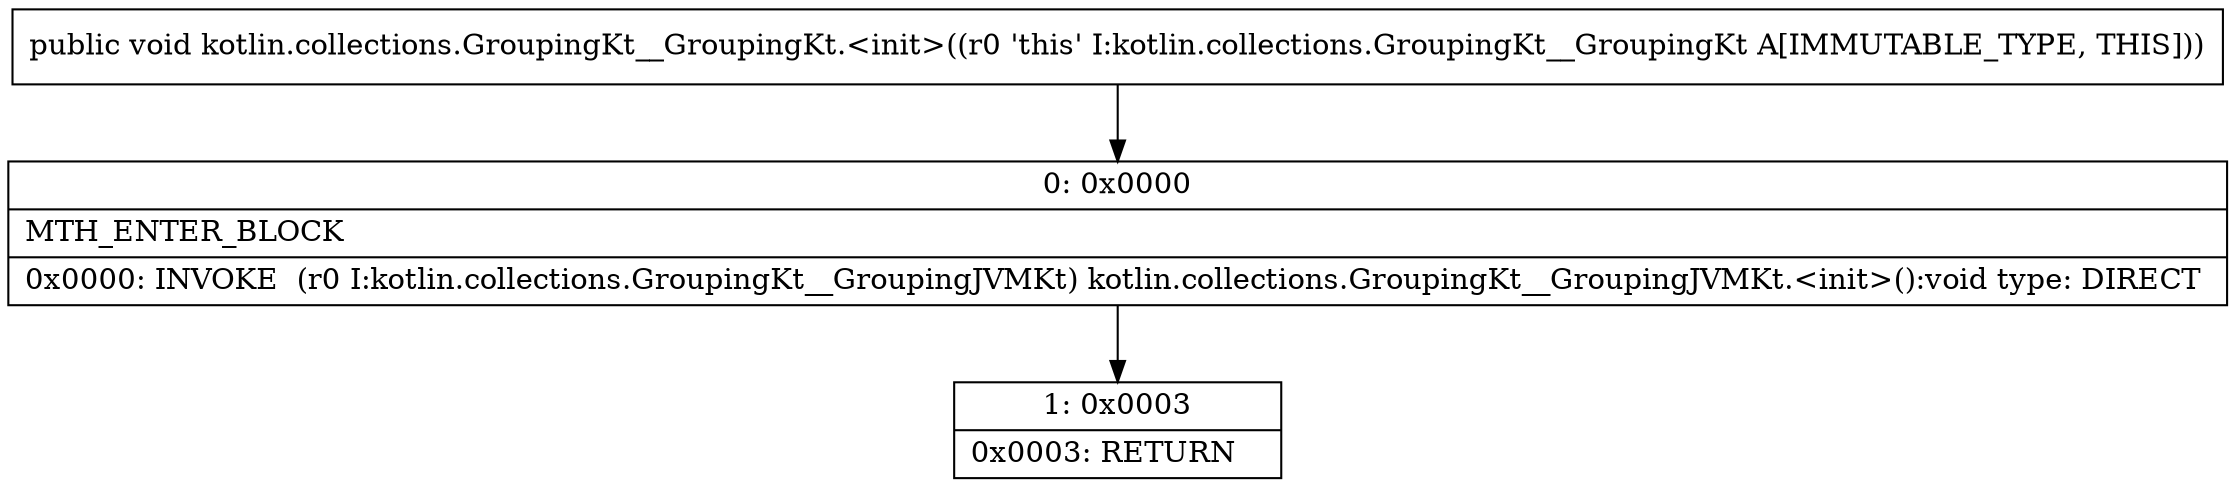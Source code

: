 digraph "CFG forkotlin.collections.GroupingKt__GroupingKt.\<init\>()V" {
Node_0 [shape=record,label="{0\:\ 0x0000|MTH_ENTER_BLOCK\l|0x0000: INVOKE  (r0 I:kotlin.collections.GroupingKt__GroupingJVMKt) kotlin.collections.GroupingKt__GroupingJVMKt.\<init\>():void type: DIRECT \l}"];
Node_1 [shape=record,label="{1\:\ 0x0003|0x0003: RETURN   \l}"];
MethodNode[shape=record,label="{public void kotlin.collections.GroupingKt__GroupingKt.\<init\>((r0 'this' I:kotlin.collections.GroupingKt__GroupingKt A[IMMUTABLE_TYPE, THIS])) }"];
MethodNode -> Node_0;
Node_0 -> Node_1;
}

